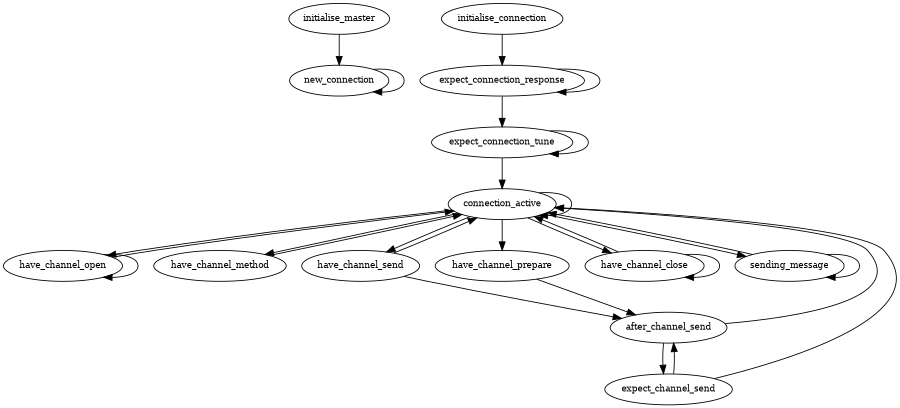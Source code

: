 digraph ServerAgent {
    size = "6,12";
    node [fontsize=10];
    subgraph master {
        initialise_master -> new_connection;
        new_connection -> new_connection;
    }
    subgraph client {
        initialise_connection -> expect_connection_response;
        expect_connection_response -> expect_connection_tune;
        expect_connection_response -> expect_connection_response;
        expect_connection_tune -> expect_connection_tune;
        expect_connection_tune -> connection_active;
        connection_active -> connection_active;
        connection_active -> have_channel_open;
        connection_active -> have_channel_method;
        connection_active -> have_channel_send;
        connection_active -> have_channel_prepare;
        connection_active -> have_channel_close;
        connection_active -> sending_message;
        have_channel_open -> connection_active;
        have_channel_open -> have_channel_open;
        have_channel_method -> connection_active;
        have_channel_send -> after_channel_send;
        have_channel_send -> connection_active;
        after_channel_send -> expect_channel_send;
        after_channel_send -> connection_active;
        expect_channel_send -> after_channel_send;
        expect_channel_send -> connection_active;
        have_channel_prepare -> after_channel_send;
        have_channel_close -> have_channel_close;
        have_channel_close -> connection_active;
        sending_message -> sending_message;
        sending_message -> connection_active;
    }
}
